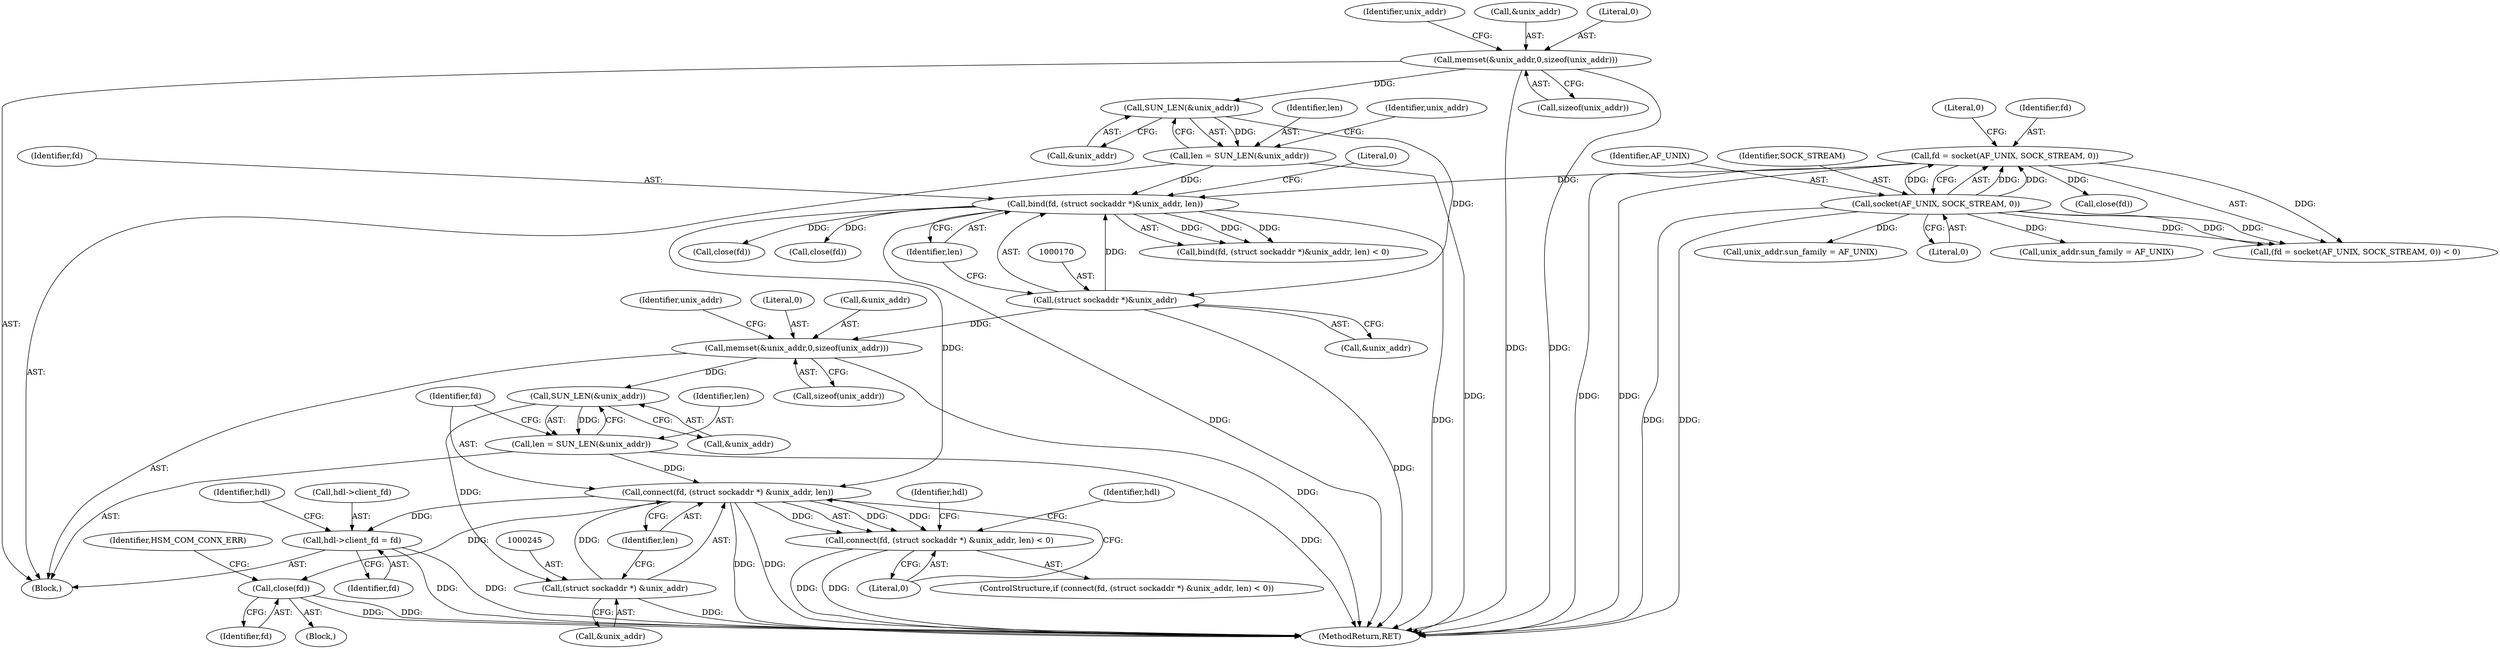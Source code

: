 digraph "0_opa-ff_c5759e7b76f5bf844be6c6641cc1b356bbc83869_0@API" {
"1000242" [label="(Call,connect(fd, (struct sockaddr *) &unix_addr, len))"];
"1000167" [label="(Call,bind(fd, (struct sockaddr *)&unix_addr, len))"];
"1000108" [label="(Call,fd = socket(AF_UNIX, SOCK_STREAM, 0))"];
"1000110" [label="(Call,socket(AF_UNIX, SOCK_STREAM, 0))"];
"1000169" [label="(Call,(struct sockaddr *)&unix_addr)"];
"1000158" [label="(Call,SUN_LEN(&unix_addr))"];
"1000118" [label="(Call,memset(&unix_addr,0,sizeof(unix_addr)))"];
"1000156" [label="(Call,len = SUN_LEN(&unix_addr))"];
"1000244" [label="(Call,(struct sockaddr *) &unix_addr)"];
"1000237" [label="(Call,SUN_LEN(&unix_addr))"];
"1000201" [label="(Call,memset(&unix_addr,0,sizeof(unix_addr)))"];
"1000235" [label="(Call,len = SUN_LEN(&unix_addr))"];
"1000241" [label="(Call,connect(fd, (struct sockaddr *) &unix_addr, len) < 0)"];
"1000255" [label="(Call,close(fd))"];
"1000259" [label="(Call,hdl->client_fd = fd)"];
"1000263" [label="(Identifier,fd)"];
"1000180" [label="(Call,close(fd))"];
"1000113" [label="(Literal,0)"];
"1000205" [label="(Call,sizeof(unix_addr))"];
"1000242" [label="(Call,connect(fd, (struct sockaddr *) &unix_addr, len))"];
"1000126" [label="(Identifier,unix_addr)"];
"1000259" [label="(Call,hdl->client_fd = fd)"];
"1000171" [label="(Call,&unix_addr)"];
"1000159" [label="(Call,&unix_addr)"];
"1000124" [label="(Call,unix_addr.sun_family = AF_UNIX)"];
"1000235" [label="(Call,len = SUN_LEN(&unix_addr))"];
"1000241" [label="(Call,connect(fd, (struct sockaddr *) &unix_addr, len) < 0)"];
"1000119" [label="(Call,&unix_addr)"];
"1000167" [label="(Call,bind(fd, (struct sockaddr *)&unix_addr, len))"];
"1000163" [label="(Identifier,unix_addr)"];
"1000256" [label="(Identifier,fd)"];
"1000246" [label="(Call,&unix_addr)"];
"1000255" [label="(Call,close(fd))"];
"1000158" [label="(Call,SUN_LEN(&unix_addr))"];
"1000249" [label="(Literal,0)"];
"1000243" [label="(Identifier,fd)"];
"1000169" [label="(Call,(struct sockaddr *)&unix_addr)"];
"1000201" [label="(Call,memset(&unix_addr,0,sizeof(unix_addr)))"];
"1000258" [label="(Identifier,HSM_COM_CONX_ERR)"];
"1000174" [label="(Literal,0)"];
"1000240" [label="(ControlStructure,if (connect(fd, (struct sockaddr *) &unix_addr, len) < 0))"];
"1000253" [label="(Identifier,hdl)"];
"1000166" [label="(Call,bind(fd, (struct sockaddr *)&unix_addr, len) < 0)"];
"1000110" [label="(Call,socket(AF_UNIX, SOCK_STREAM, 0))"];
"1000121" [label="(Literal,0)"];
"1000111" [label="(Identifier,AF_UNIX)"];
"1000244" [label="(Call,(struct sockaddr *) &unix_addr)"];
"1000168" [label="(Identifier,fd)"];
"1000237" [label="(Call,SUN_LEN(&unix_addr))"];
"1000108" [label="(Call,fd = socket(AF_UNIX, SOCK_STREAM, 0))"];
"1000157" [label="(Identifier,len)"];
"1000236" [label="(Identifier,len)"];
"1000207" [label="(Call,unix_addr.sun_family = AF_UNIX)"];
"1000261" [label="(Identifier,hdl)"];
"1000202" [label="(Call,&unix_addr)"];
"1000238" [label="(Call,&unix_addr)"];
"1000285" [label="(MethodReturn,RET)"];
"1000140" [label="(Call,close(fd))"];
"1000209" [label="(Identifier,unix_addr)"];
"1000197" [label="(Call,close(fd))"];
"1000122" [label="(Call,sizeof(unix_addr))"];
"1000250" [label="(Block,)"];
"1000260" [label="(Call,hdl->client_fd)"];
"1000248" [label="(Identifier,len)"];
"1000173" [label="(Identifier,len)"];
"1000102" [label="(Block,)"];
"1000114" [label="(Literal,0)"];
"1000112" [label="(Identifier,SOCK_STREAM)"];
"1000156" [label="(Call,len = SUN_LEN(&unix_addr))"];
"1000118" [label="(Call,memset(&unix_addr,0,sizeof(unix_addr)))"];
"1000204" [label="(Literal,0)"];
"1000109" [label="(Identifier,fd)"];
"1000107" [label="(Call,(fd = socket(AF_UNIX, SOCK_STREAM, 0)) < 0)"];
"1000266" [label="(Identifier,hdl)"];
"1000242" -> "1000241"  [label="AST: "];
"1000242" -> "1000248"  [label="CFG: "];
"1000243" -> "1000242"  [label="AST: "];
"1000244" -> "1000242"  [label="AST: "];
"1000248" -> "1000242"  [label="AST: "];
"1000249" -> "1000242"  [label="CFG: "];
"1000242" -> "1000285"  [label="DDG: "];
"1000242" -> "1000285"  [label="DDG: "];
"1000242" -> "1000241"  [label="DDG: "];
"1000242" -> "1000241"  [label="DDG: "];
"1000242" -> "1000241"  [label="DDG: "];
"1000167" -> "1000242"  [label="DDG: "];
"1000244" -> "1000242"  [label="DDG: "];
"1000235" -> "1000242"  [label="DDG: "];
"1000242" -> "1000255"  [label="DDG: "];
"1000242" -> "1000259"  [label="DDG: "];
"1000167" -> "1000166"  [label="AST: "];
"1000167" -> "1000173"  [label="CFG: "];
"1000168" -> "1000167"  [label="AST: "];
"1000169" -> "1000167"  [label="AST: "];
"1000173" -> "1000167"  [label="AST: "];
"1000174" -> "1000167"  [label="CFG: "];
"1000167" -> "1000285"  [label="DDG: "];
"1000167" -> "1000285"  [label="DDG: "];
"1000167" -> "1000166"  [label="DDG: "];
"1000167" -> "1000166"  [label="DDG: "];
"1000167" -> "1000166"  [label="DDG: "];
"1000108" -> "1000167"  [label="DDG: "];
"1000169" -> "1000167"  [label="DDG: "];
"1000156" -> "1000167"  [label="DDG: "];
"1000167" -> "1000180"  [label="DDG: "];
"1000167" -> "1000197"  [label="DDG: "];
"1000108" -> "1000107"  [label="AST: "];
"1000108" -> "1000110"  [label="CFG: "];
"1000109" -> "1000108"  [label="AST: "];
"1000110" -> "1000108"  [label="AST: "];
"1000114" -> "1000108"  [label="CFG: "];
"1000108" -> "1000285"  [label="DDG: "];
"1000108" -> "1000285"  [label="DDG: "];
"1000108" -> "1000107"  [label="DDG: "];
"1000110" -> "1000108"  [label="DDG: "];
"1000110" -> "1000108"  [label="DDG: "];
"1000110" -> "1000108"  [label="DDG: "];
"1000108" -> "1000140"  [label="DDG: "];
"1000110" -> "1000113"  [label="CFG: "];
"1000111" -> "1000110"  [label="AST: "];
"1000112" -> "1000110"  [label="AST: "];
"1000113" -> "1000110"  [label="AST: "];
"1000110" -> "1000285"  [label="DDG: "];
"1000110" -> "1000285"  [label="DDG: "];
"1000110" -> "1000107"  [label="DDG: "];
"1000110" -> "1000107"  [label="DDG: "];
"1000110" -> "1000107"  [label="DDG: "];
"1000110" -> "1000124"  [label="DDG: "];
"1000110" -> "1000207"  [label="DDG: "];
"1000169" -> "1000171"  [label="CFG: "];
"1000170" -> "1000169"  [label="AST: "];
"1000171" -> "1000169"  [label="AST: "];
"1000173" -> "1000169"  [label="CFG: "];
"1000169" -> "1000285"  [label="DDG: "];
"1000158" -> "1000169"  [label="DDG: "];
"1000169" -> "1000201"  [label="DDG: "];
"1000158" -> "1000156"  [label="AST: "];
"1000158" -> "1000159"  [label="CFG: "];
"1000159" -> "1000158"  [label="AST: "];
"1000156" -> "1000158"  [label="CFG: "];
"1000158" -> "1000156"  [label="DDG: "];
"1000118" -> "1000158"  [label="DDG: "];
"1000118" -> "1000102"  [label="AST: "];
"1000118" -> "1000122"  [label="CFG: "];
"1000119" -> "1000118"  [label="AST: "];
"1000121" -> "1000118"  [label="AST: "];
"1000122" -> "1000118"  [label="AST: "];
"1000126" -> "1000118"  [label="CFG: "];
"1000118" -> "1000285"  [label="DDG: "];
"1000118" -> "1000285"  [label="DDG: "];
"1000156" -> "1000102"  [label="AST: "];
"1000157" -> "1000156"  [label="AST: "];
"1000163" -> "1000156"  [label="CFG: "];
"1000156" -> "1000285"  [label="DDG: "];
"1000244" -> "1000246"  [label="CFG: "];
"1000245" -> "1000244"  [label="AST: "];
"1000246" -> "1000244"  [label="AST: "];
"1000248" -> "1000244"  [label="CFG: "];
"1000244" -> "1000285"  [label="DDG: "];
"1000237" -> "1000244"  [label="DDG: "];
"1000237" -> "1000235"  [label="AST: "];
"1000237" -> "1000238"  [label="CFG: "];
"1000238" -> "1000237"  [label="AST: "];
"1000235" -> "1000237"  [label="CFG: "];
"1000237" -> "1000235"  [label="DDG: "];
"1000201" -> "1000237"  [label="DDG: "];
"1000201" -> "1000102"  [label="AST: "];
"1000201" -> "1000205"  [label="CFG: "];
"1000202" -> "1000201"  [label="AST: "];
"1000204" -> "1000201"  [label="AST: "];
"1000205" -> "1000201"  [label="AST: "];
"1000209" -> "1000201"  [label="CFG: "];
"1000201" -> "1000285"  [label="DDG: "];
"1000235" -> "1000102"  [label="AST: "];
"1000236" -> "1000235"  [label="AST: "];
"1000243" -> "1000235"  [label="CFG: "];
"1000235" -> "1000285"  [label="DDG: "];
"1000241" -> "1000240"  [label="AST: "];
"1000241" -> "1000249"  [label="CFG: "];
"1000249" -> "1000241"  [label="AST: "];
"1000253" -> "1000241"  [label="CFG: "];
"1000261" -> "1000241"  [label="CFG: "];
"1000241" -> "1000285"  [label="DDG: "];
"1000241" -> "1000285"  [label="DDG: "];
"1000255" -> "1000250"  [label="AST: "];
"1000255" -> "1000256"  [label="CFG: "];
"1000256" -> "1000255"  [label="AST: "];
"1000258" -> "1000255"  [label="CFG: "];
"1000255" -> "1000285"  [label="DDG: "];
"1000255" -> "1000285"  [label="DDG: "];
"1000259" -> "1000102"  [label="AST: "];
"1000259" -> "1000263"  [label="CFG: "];
"1000260" -> "1000259"  [label="AST: "];
"1000263" -> "1000259"  [label="AST: "];
"1000266" -> "1000259"  [label="CFG: "];
"1000259" -> "1000285"  [label="DDG: "];
"1000259" -> "1000285"  [label="DDG: "];
}
